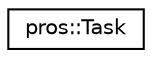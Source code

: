 digraph "Graphical Class Hierarchy"
{
 // LATEX_PDF_SIZE
  edge [fontname="Helvetica",fontsize="10",labelfontname="Helvetica",labelfontsize="10"];
  node [fontname="Helvetica",fontsize="10",shape=record];
  rankdir="LR";
  Node0 [label="pros::Task",height=0.2,width=0.4,color="black", fillcolor="white", style="filled",URL="$classpros_1_1Task.html",tooltip=" "];
}
